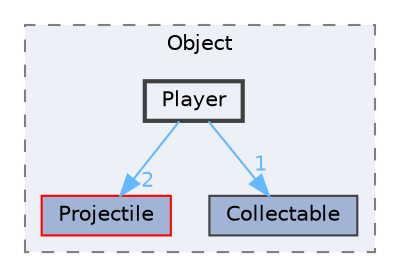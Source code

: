 digraph "src/Object/Player"
{
 // LATEX_PDF_SIZE
  bgcolor="transparent";
  edge [fontname=Helvetica,fontsize=10,labelfontname=Helvetica,labelfontsize=10];
  node [fontname=Helvetica,fontsize=10,shape=box,height=0.2,width=0.4];
  compound=true
  subgraph clusterdir_184e1001231436f60c388bf98ff76a10 {
    graph [ bgcolor="#edf0f7", pencolor="grey50", label="Object", fontname=Helvetica,fontsize=10 style="filled,dashed", URL="dir_184e1001231436f60c388bf98ff76a10.html",tooltip=""]
  dir_221ca767488a9fbba0755dfd71b94d4a [label="Projectile", fillcolor="#a2b4d6", color="red", style="filled", URL="dir_221ca767488a9fbba0755dfd71b94d4a.html",tooltip=""];
  dir_42abdf874633a9a22456ad36b64e77ce [label="Collectable", fillcolor="#a2b4d6", color="grey25", style="filled", URL="dir_42abdf874633a9a22456ad36b64e77ce.html",tooltip=""];
  dir_851b87242cdc222472b5b89b5cd17f6c [label="Player", fillcolor="#edf0f7", color="grey25", style="filled,bold", URL="dir_851b87242cdc222472b5b89b5cd17f6c.html",tooltip=""];
  }
  dir_851b87242cdc222472b5b89b5cd17f6c->dir_221ca767488a9fbba0755dfd71b94d4a [headlabel="2", labeldistance=1.5 headhref="dir_000014_000017.html" href="dir_000014_000017.html" color="steelblue1" fontcolor="steelblue1"];
  dir_851b87242cdc222472b5b89b5cd17f6c->dir_42abdf874633a9a22456ad36b64e77ce [headlabel="1", labeldistance=1.5 headhref="dir_000014_000003.html" href="dir_000014_000003.html" color="steelblue1" fontcolor="steelblue1"];
}
